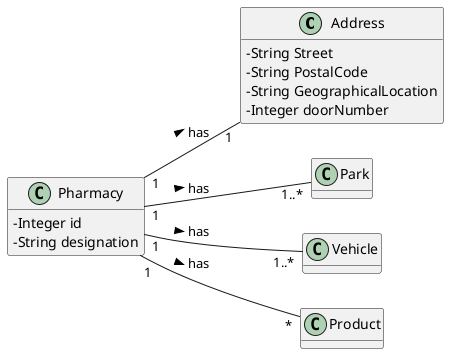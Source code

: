 @startuml
skinparam classAttributeIconSize 0
hide methods
left to right direction

class Address {
    -String Street
    -String PostalCode
    -String GeographicalLocation
    -Integer doorNumber

}

class Pharmacy {
    -Integer id
    -String designation
}



/'------------------------------------------------------------------------------------ '/

Pharmacy "1" -- "1..*" Park: has >
Pharmacy "1" -- "1..*" Vehicle: has >
Pharmacy "1" -- "*" Product: has >
Pharmacy "1" -- "1" Address: has >


@enduml
